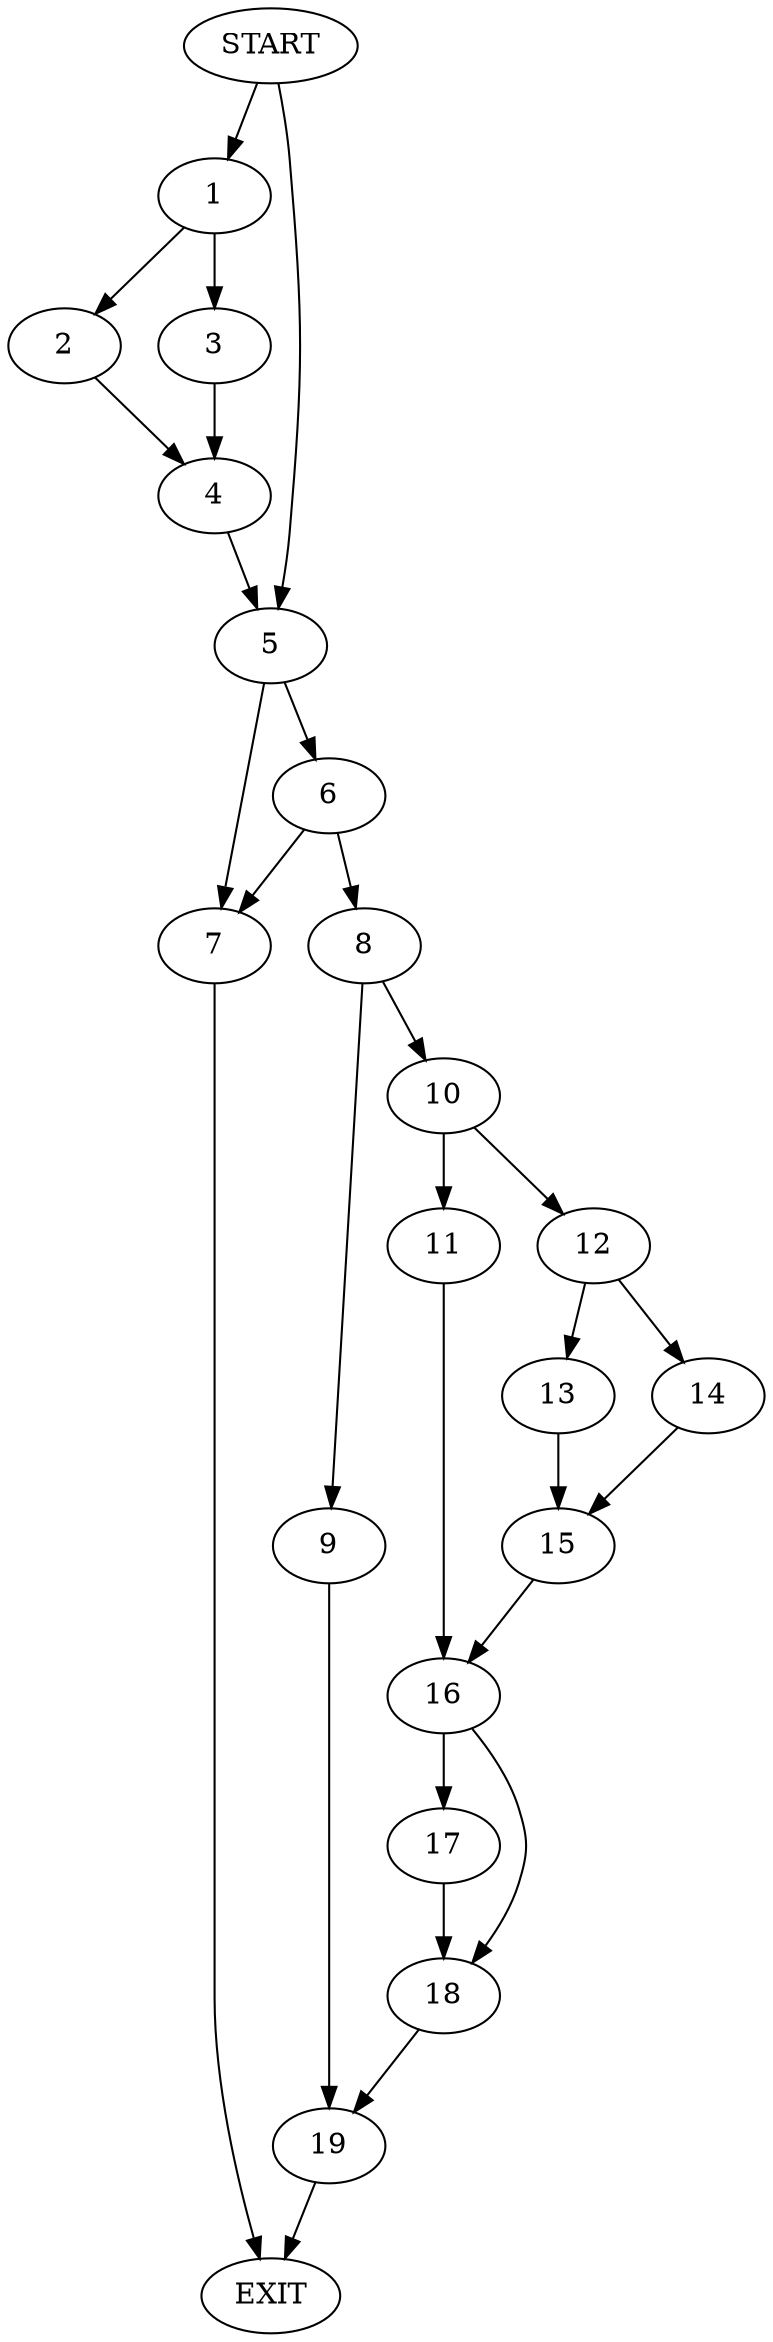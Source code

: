 digraph { 
0 [label="START"];
1;
2;
3;
4;
5;
6;
7;
8;
9;
10;
11;
12;
13;
14;
15;
16;
17;
18;
19;
20[label="EXIT"];
0 -> 1;
0 -> 5;
1 -> 2;
1 -> 3;
2 -> 4;
3 -> 4;
4 -> 5;
5 -> 6;
5 -> 7;
6 -> 7;
6 -> 8;
7 -> 20;
8 -> 10;
8 -> 9;
9 -> 19;
10 -> 11;
10 -> 12;
11 -> 16;
12 -> 13;
12 -> 14;
13 -> 15;
14 -> 15;
15 -> 16;
16 -> 17;
16 -> 18;
17 -> 18;
18 -> 19;
19 -> 20;
}
